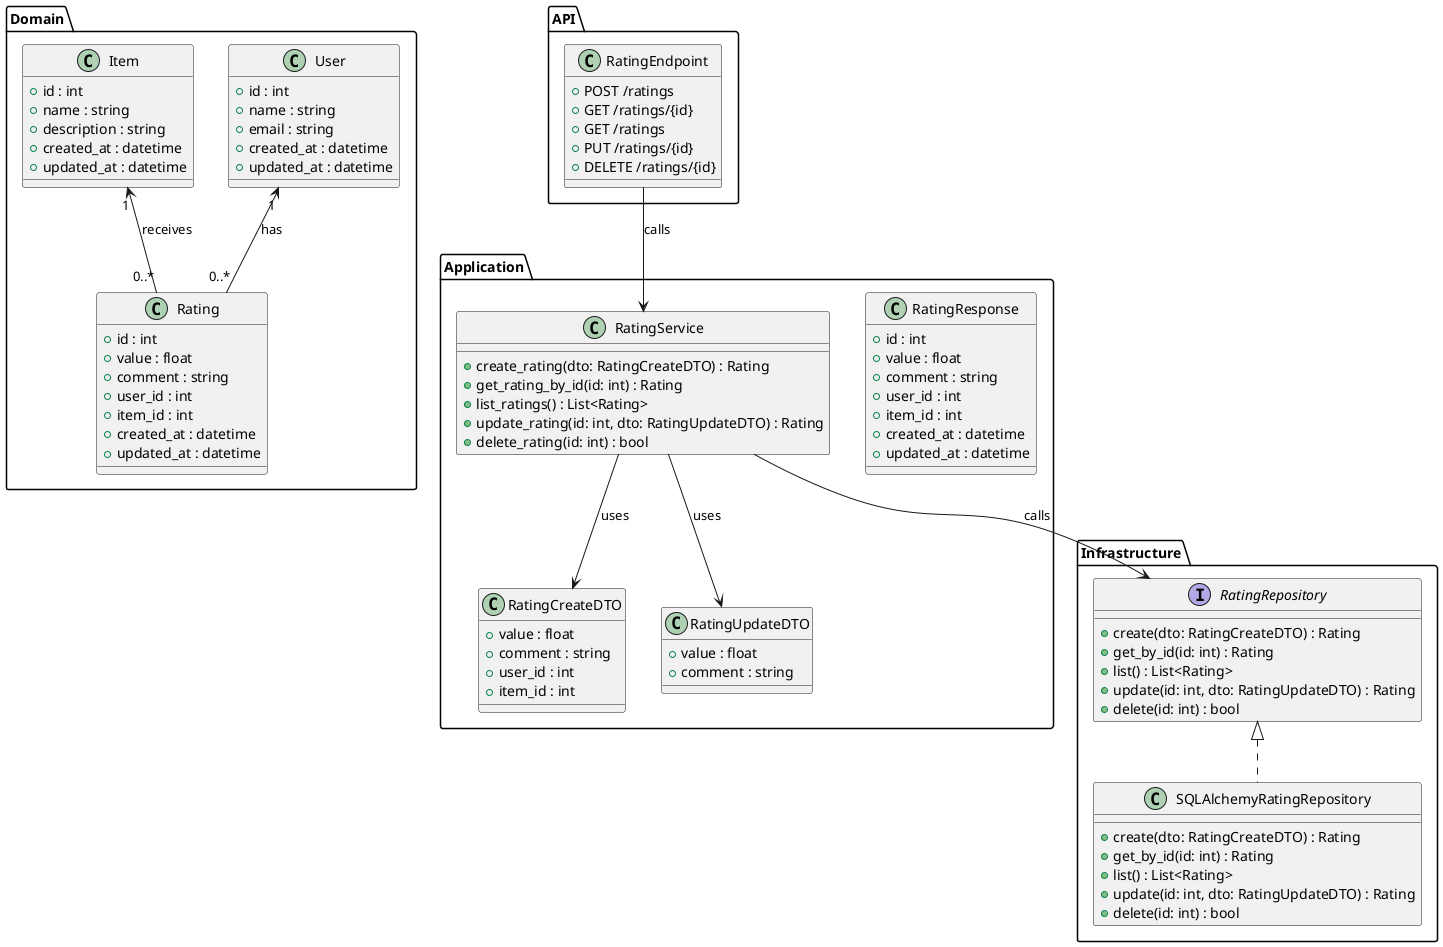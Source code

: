 @startuml
' ---------------------------
' Couche Domain (Modèles)
' ---------------------------
package "Domain" {
  class User {
    + id : int
    + name : string
    + email : string
    + created_at : datetime
    + updated_at : datetime
  }

  class Item {
    + id : int
    + name : string
    + description : string
    + created_at : datetime
    + updated_at : datetime
  }

  class Rating {
    + id : int
    + value : float
    + comment : string
    + user_id : int
    + item_id : int
    + created_at : datetime
    + updated_at : datetime
  }

  ' Relations
  User "1" <-- "0..*" Rating : "has"
  Item "1" <-- "0..*" Rating : "receives"
}

' ---------------------------
' Couche Application (DTOs et Service)
' ---------------------------
package "Application" {
  class RatingCreateDTO {
    + value : float
    + comment : string
    + user_id : int
    + item_id : int
  }

  class RatingUpdateDTO {
    + value : float
    + comment : string
  }

  class RatingResponse {
    + id : int
    + value : float
    + comment : string
    + user_id : int
    + item_id : int
    + created_at : datetime
    + updated_at : datetime
  }
  class RatingService {
    + create_rating(dto: RatingCreateDTO) : Rating
    + get_rating_by_id(id: int) : Rating
    + list_ratings() : List<Rating>
    + update_rating(id: int, dto: RatingUpdateDTO) : Rating
    + delete_rating(id: int) : bool
  }

  ' Le service utilise les DTOs
  RatingService --> RatingCreateDTO : "uses"
  RatingService --> RatingUpdateDTO : "uses"
}

' ---------------------------
' Couche Infrastructure (Repository)
' ---------------------------
package "Infrastructure" {
  interface RatingRepository {
    + create(dto: RatingCreateDTO) : Rating
    + get_by_id(id: int) : Rating
    + list() : List<Rating>
    + update(id: int, dto: RatingUpdateDTO) : Rating
    + delete(id: int) : bool
  }
  class SQLAlchemyRatingRepository {
    + create(dto: RatingCreateDTO) : Rating
    + get_by_id(id: int) : Rating
    + list() : List<Rating>
    + update(id: int, dto: RatingUpdateDTO) : Rating
    + delete(id: int) : bool
  }
  RatingRepository <|.. SQLAlchemyRatingRepository

  ' Le service utilise le repository pour accéder aux données
  RatingService --> RatingRepository : "calls"
}

' ---------------------------
' Couche API (Endpoints FastAPI)
' ---------------------------
package "API" {
  class RatingEndpoint {
    + POST /ratings
    + GET /ratings/{id}
    + GET /ratings
    + PUT /ratings/{id}
    + DELETE /ratings/{id}
  }
  ' Les endpoints appellent le service
  RatingEndpoint --> RatingService : "calls"
}

@enduml

